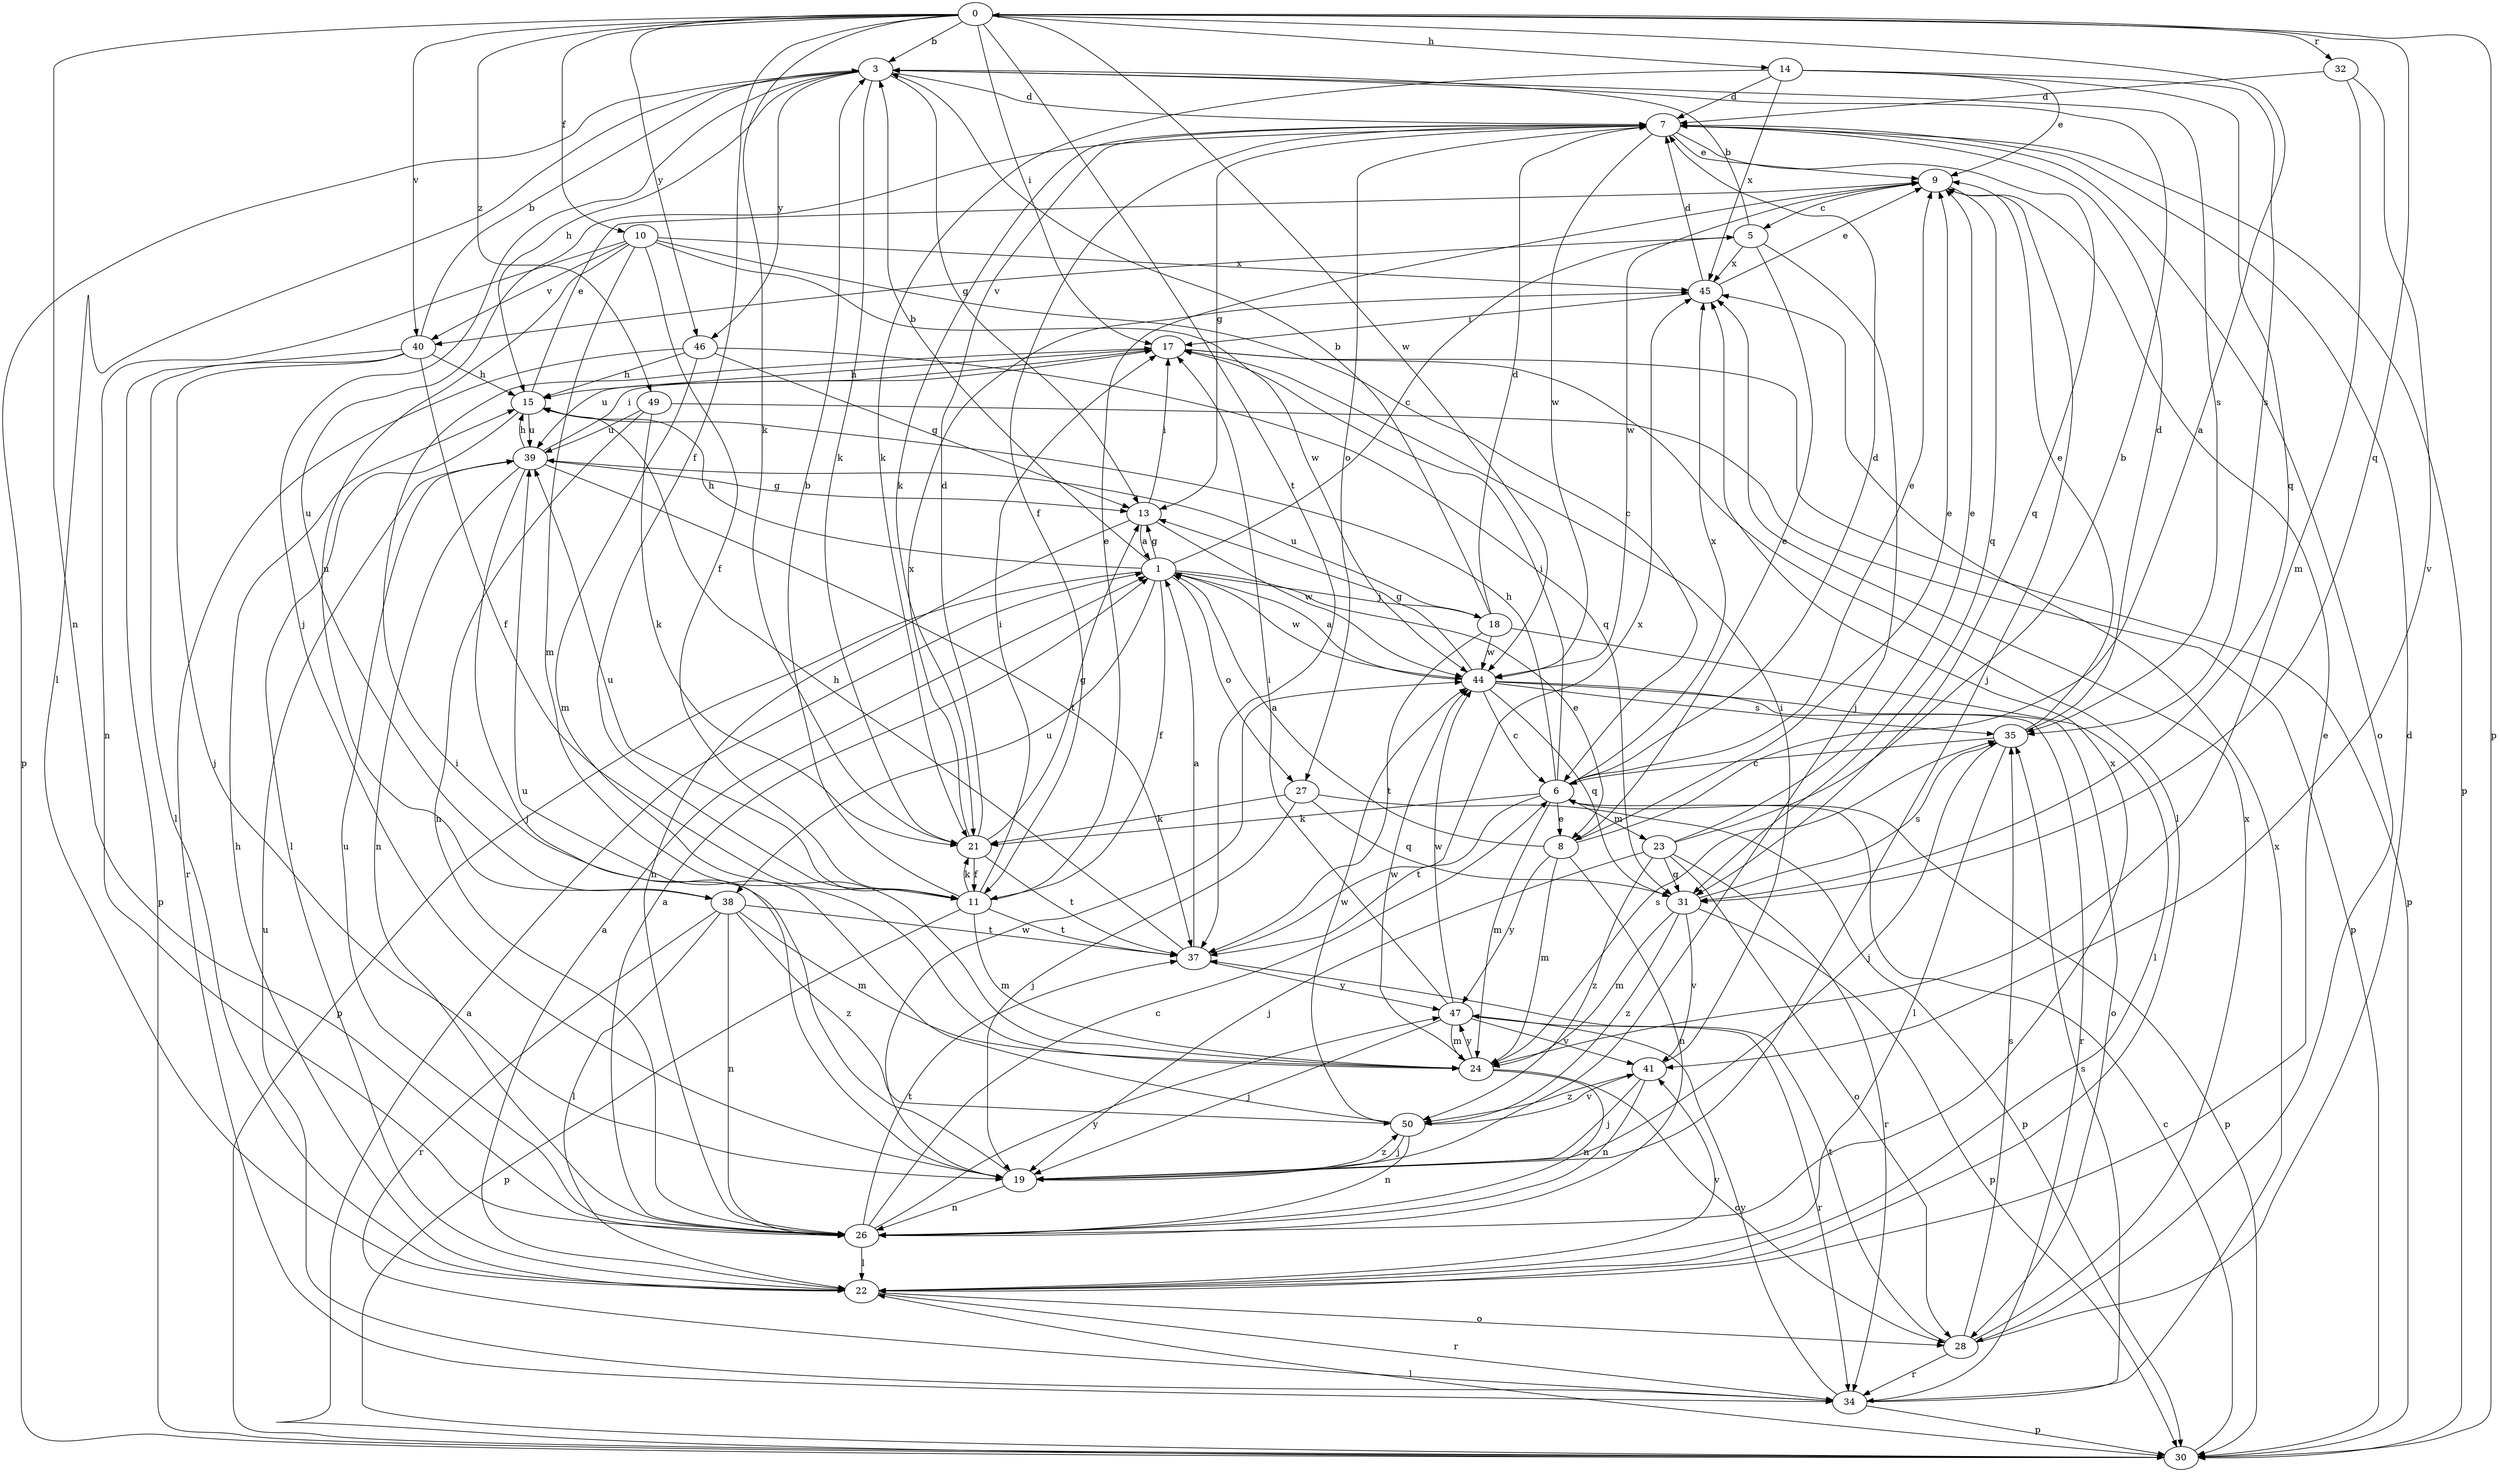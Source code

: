 strict digraph  {
0;
1;
3;
5;
6;
7;
8;
9;
10;
11;
13;
14;
15;
17;
18;
19;
21;
22;
23;
24;
26;
27;
28;
30;
31;
32;
34;
35;
37;
38;
39;
40;
41;
44;
45;
46;
47;
49;
50;
0 -> 3  [label=b];
0 -> 10  [label=f];
0 -> 11  [label=f];
0 -> 14  [label=h];
0 -> 17  [label=i];
0 -> 21  [label=k];
0 -> 26  [label=n];
0 -> 30  [label=p];
0 -> 31  [label=q];
0 -> 32  [label=r];
0 -> 37  [label=t];
0 -> 40  [label=v];
0 -> 44  [label=w];
0 -> 46  [label=y];
0 -> 49  [label=z];
1 -> 3  [label=b];
1 -> 5  [label=c];
1 -> 8  [label=e];
1 -> 11  [label=f];
1 -> 13  [label=g];
1 -> 15  [label=h];
1 -> 18  [label=j];
1 -> 27  [label=o];
1 -> 30  [label=p];
1 -> 38  [label=u];
1 -> 44  [label=w];
3 -> 7  [label=d];
3 -> 13  [label=g];
3 -> 15  [label=h];
3 -> 19  [label=j];
3 -> 21  [label=k];
3 -> 22  [label=l];
3 -> 30  [label=p];
3 -> 35  [label=s];
3 -> 46  [label=y];
5 -> 3  [label=b];
5 -> 8  [label=e];
5 -> 19  [label=j];
5 -> 40  [label=v];
5 -> 45  [label=x];
6 -> 7  [label=d];
6 -> 8  [label=e];
6 -> 9  [label=e];
6 -> 15  [label=h];
6 -> 17  [label=i];
6 -> 21  [label=k];
6 -> 23  [label=m];
6 -> 24  [label=m];
6 -> 30  [label=p];
6 -> 37  [label=t];
6 -> 45  [label=x];
7 -> 9  [label=e];
7 -> 11  [label=f];
7 -> 13  [label=g];
7 -> 21  [label=k];
7 -> 27  [label=o];
7 -> 28  [label=o];
7 -> 30  [label=p];
7 -> 31  [label=q];
7 -> 38  [label=u];
7 -> 44  [label=w];
8 -> 0  [label=a];
8 -> 1  [label=a];
8 -> 9  [label=e];
8 -> 24  [label=m];
8 -> 26  [label=n];
8 -> 47  [label=y];
9 -> 5  [label=c];
9 -> 19  [label=j];
9 -> 31  [label=q];
9 -> 44  [label=w];
10 -> 6  [label=c];
10 -> 11  [label=f];
10 -> 24  [label=m];
10 -> 26  [label=n];
10 -> 38  [label=u];
10 -> 40  [label=v];
10 -> 44  [label=w];
10 -> 45  [label=x];
11 -> 3  [label=b];
11 -> 9  [label=e];
11 -> 17  [label=i];
11 -> 21  [label=k];
11 -> 24  [label=m];
11 -> 30  [label=p];
11 -> 37  [label=t];
11 -> 39  [label=u];
13 -> 1  [label=a];
13 -> 17  [label=i];
13 -> 26  [label=n];
13 -> 44  [label=w];
14 -> 7  [label=d];
14 -> 9  [label=e];
14 -> 21  [label=k];
14 -> 31  [label=q];
14 -> 35  [label=s];
14 -> 45  [label=x];
15 -> 9  [label=e];
15 -> 22  [label=l];
15 -> 39  [label=u];
17 -> 15  [label=h];
17 -> 22  [label=l];
17 -> 30  [label=p];
17 -> 39  [label=u];
18 -> 3  [label=b];
18 -> 7  [label=d];
18 -> 22  [label=l];
18 -> 37  [label=t];
18 -> 39  [label=u];
18 -> 44  [label=w];
19 -> 17  [label=i];
19 -> 26  [label=n];
19 -> 44  [label=w];
19 -> 50  [label=z];
21 -> 7  [label=d];
21 -> 11  [label=f];
21 -> 13  [label=g];
21 -> 37  [label=t];
21 -> 45  [label=x];
22 -> 1  [label=a];
22 -> 9  [label=e];
22 -> 15  [label=h];
22 -> 28  [label=o];
22 -> 34  [label=r];
22 -> 41  [label=v];
23 -> 3  [label=b];
23 -> 9  [label=e];
23 -> 19  [label=j];
23 -> 28  [label=o];
23 -> 31  [label=q];
23 -> 34  [label=r];
23 -> 50  [label=z];
24 -> 26  [label=n];
24 -> 28  [label=o];
24 -> 35  [label=s];
24 -> 44  [label=w];
24 -> 47  [label=y];
26 -> 1  [label=a];
26 -> 6  [label=c];
26 -> 22  [label=l];
26 -> 37  [label=t];
26 -> 39  [label=u];
26 -> 45  [label=x];
26 -> 47  [label=y];
27 -> 19  [label=j];
27 -> 21  [label=k];
27 -> 30  [label=p];
27 -> 31  [label=q];
28 -> 7  [label=d];
28 -> 34  [label=r];
28 -> 35  [label=s];
28 -> 37  [label=t];
28 -> 45  [label=x];
30 -> 1  [label=a];
30 -> 6  [label=c];
30 -> 22  [label=l];
31 -> 24  [label=m];
31 -> 30  [label=p];
31 -> 35  [label=s];
31 -> 41  [label=v];
31 -> 50  [label=z];
32 -> 7  [label=d];
32 -> 24  [label=m];
32 -> 41  [label=v];
34 -> 30  [label=p];
34 -> 35  [label=s];
34 -> 39  [label=u];
34 -> 45  [label=x];
34 -> 47  [label=y];
35 -> 6  [label=c];
35 -> 7  [label=d];
35 -> 9  [label=e];
35 -> 19  [label=j];
35 -> 22  [label=l];
37 -> 1  [label=a];
37 -> 15  [label=h];
37 -> 45  [label=x];
37 -> 47  [label=y];
38 -> 22  [label=l];
38 -> 24  [label=m];
38 -> 26  [label=n];
38 -> 34  [label=r];
38 -> 37  [label=t];
38 -> 50  [label=z];
39 -> 13  [label=g];
39 -> 15  [label=h];
39 -> 17  [label=i];
39 -> 19  [label=j];
39 -> 26  [label=n];
39 -> 37  [label=t];
40 -> 3  [label=b];
40 -> 11  [label=f];
40 -> 15  [label=h];
40 -> 19  [label=j];
40 -> 22  [label=l];
40 -> 30  [label=p];
41 -> 17  [label=i];
41 -> 19  [label=j];
41 -> 26  [label=n];
41 -> 50  [label=z];
44 -> 1  [label=a];
44 -> 6  [label=c];
44 -> 13  [label=g];
44 -> 28  [label=o];
44 -> 31  [label=q];
44 -> 34  [label=r];
44 -> 35  [label=s];
45 -> 7  [label=d];
45 -> 9  [label=e];
45 -> 17  [label=i];
46 -> 13  [label=g];
46 -> 15  [label=h];
46 -> 24  [label=m];
46 -> 31  [label=q];
46 -> 34  [label=r];
47 -> 17  [label=i];
47 -> 19  [label=j];
47 -> 24  [label=m];
47 -> 34  [label=r];
47 -> 41  [label=v];
47 -> 44  [label=w];
49 -> 21  [label=k];
49 -> 26  [label=n];
49 -> 30  [label=p];
49 -> 39  [label=u];
50 -> 19  [label=j];
50 -> 26  [label=n];
50 -> 39  [label=u];
50 -> 41  [label=v];
50 -> 44  [label=w];
}
